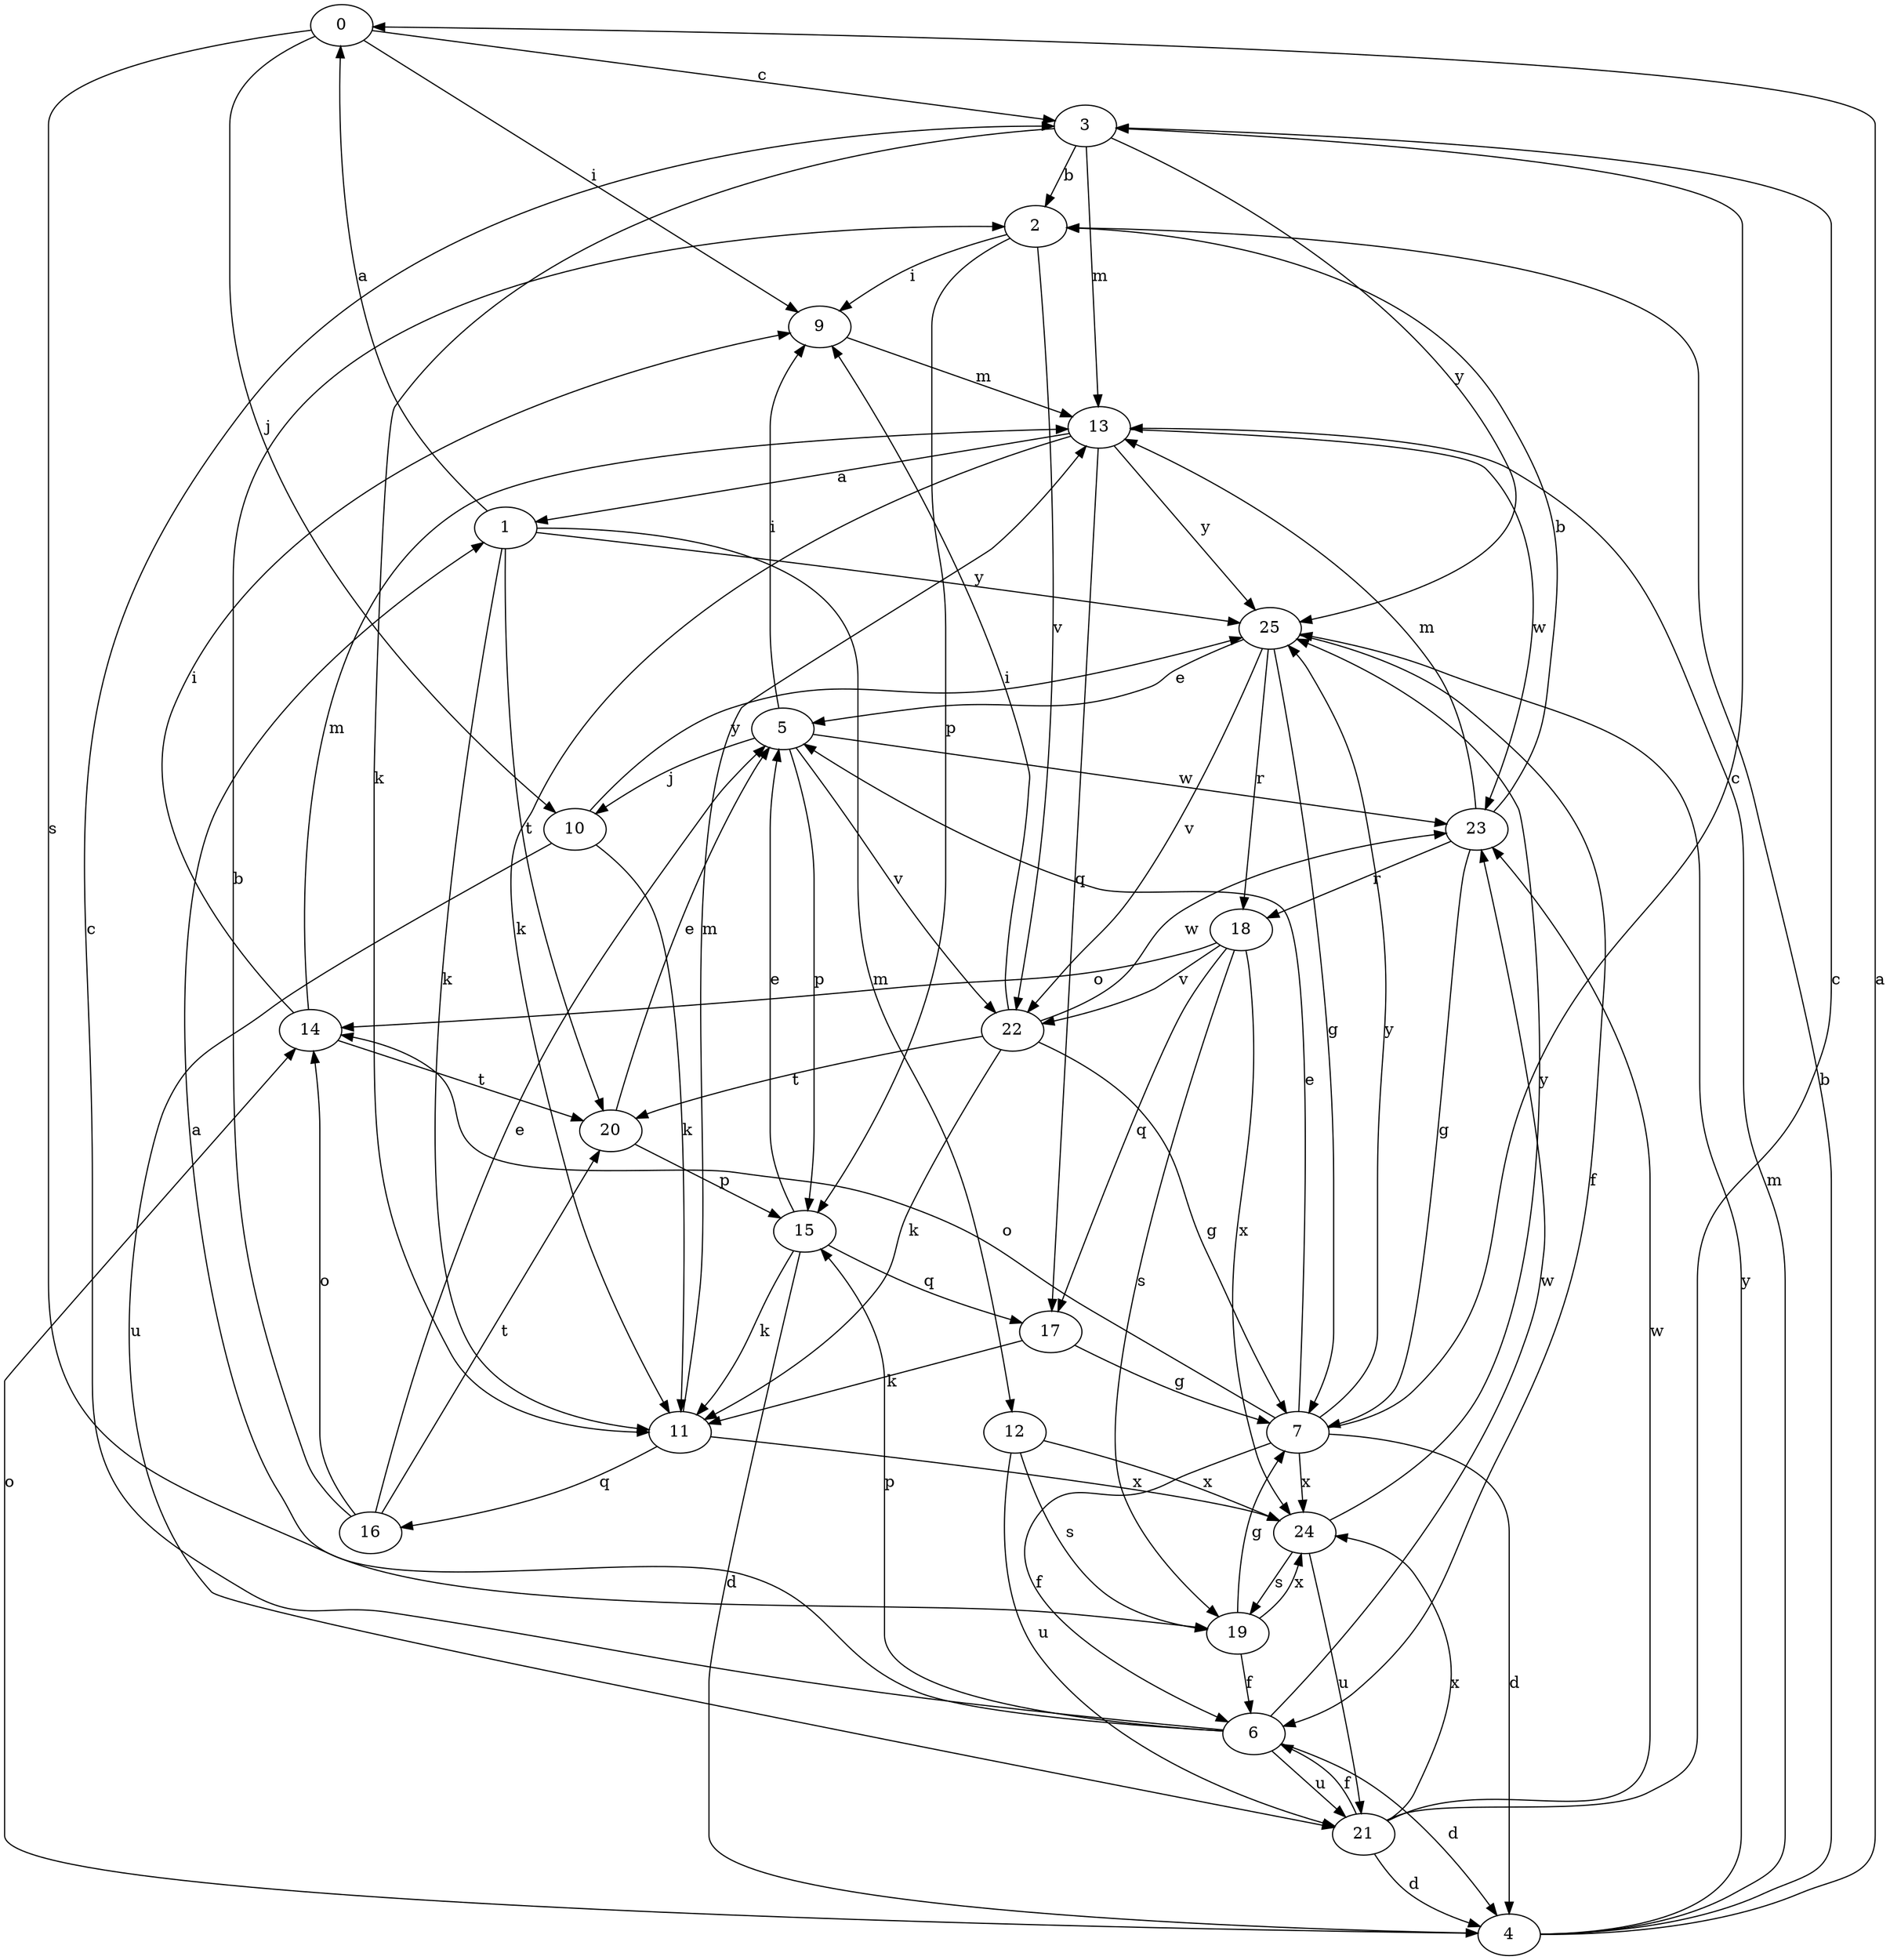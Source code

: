 strict digraph  {
0;
1;
2;
3;
4;
5;
6;
7;
9;
10;
11;
12;
13;
14;
15;
16;
17;
18;
19;
20;
21;
22;
23;
24;
25;
0 -> 3  [label=c];
0 -> 9  [label=i];
0 -> 10  [label=j];
0 -> 19  [label=s];
1 -> 0  [label=a];
1 -> 11  [label=k];
1 -> 12  [label=m];
1 -> 20  [label=t];
1 -> 25  [label=y];
2 -> 9  [label=i];
2 -> 15  [label=p];
2 -> 22  [label=v];
3 -> 2  [label=b];
3 -> 11  [label=k];
3 -> 13  [label=m];
3 -> 25  [label=y];
4 -> 0  [label=a];
4 -> 2  [label=b];
4 -> 13  [label=m];
4 -> 14  [label=o];
4 -> 25  [label=y];
5 -> 9  [label=i];
5 -> 10  [label=j];
5 -> 15  [label=p];
5 -> 22  [label=v];
5 -> 23  [label=w];
6 -> 1  [label=a];
6 -> 3  [label=c];
6 -> 4  [label=d];
6 -> 15  [label=p];
6 -> 21  [label=u];
6 -> 23  [label=w];
7 -> 3  [label=c];
7 -> 4  [label=d];
7 -> 5  [label=e];
7 -> 6  [label=f];
7 -> 14  [label=o];
7 -> 24  [label=x];
7 -> 25  [label=y];
9 -> 13  [label=m];
10 -> 11  [label=k];
10 -> 21  [label=u];
10 -> 25  [label=y];
11 -> 13  [label=m];
11 -> 16  [label=q];
11 -> 24  [label=x];
12 -> 19  [label=s];
12 -> 21  [label=u];
12 -> 24  [label=x];
13 -> 1  [label=a];
13 -> 11  [label=k];
13 -> 17  [label=q];
13 -> 23  [label=w];
13 -> 25  [label=y];
14 -> 9  [label=i];
14 -> 13  [label=m];
14 -> 20  [label=t];
15 -> 4  [label=d];
15 -> 5  [label=e];
15 -> 11  [label=k];
15 -> 17  [label=q];
16 -> 2  [label=b];
16 -> 5  [label=e];
16 -> 14  [label=o];
16 -> 20  [label=t];
17 -> 7  [label=g];
17 -> 11  [label=k];
18 -> 14  [label=o];
18 -> 17  [label=q];
18 -> 19  [label=s];
18 -> 22  [label=v];
18 -> 24  [label=x];
19 -> 6  [label=f];
19 -> 7  [label=g];
19 -> 24  [label=x];
20 -> 5  [label=e];
20 -> 15  [label=p];
21 -> 3  [label=c];
21 -> 4  [label=d];
21 -> 6  [label=f];
21 -> 23  [label=w];
21 -> 24  [label=x];
22 -> 7  [label=g];
22 -> 9  [label=i];
22 -> 11  [label=k];
22 -> 20  [label=t];
22 -> 23  [label=w];
23 -> 2  [label=b];
23 -> 7  [label=g];
23 -> 13  [label=m];
23 -> 18  [label=r];
24 -> 19  [label=s];
24 -> 21  [label=u];
24 -> 25  [label=y];
25 -> 5  [label=e];
25 -> 6  [label=f];
25 -> 7  [label=g];
25 -> 18  [label=r];
25 -> 22  [label=v];
}
